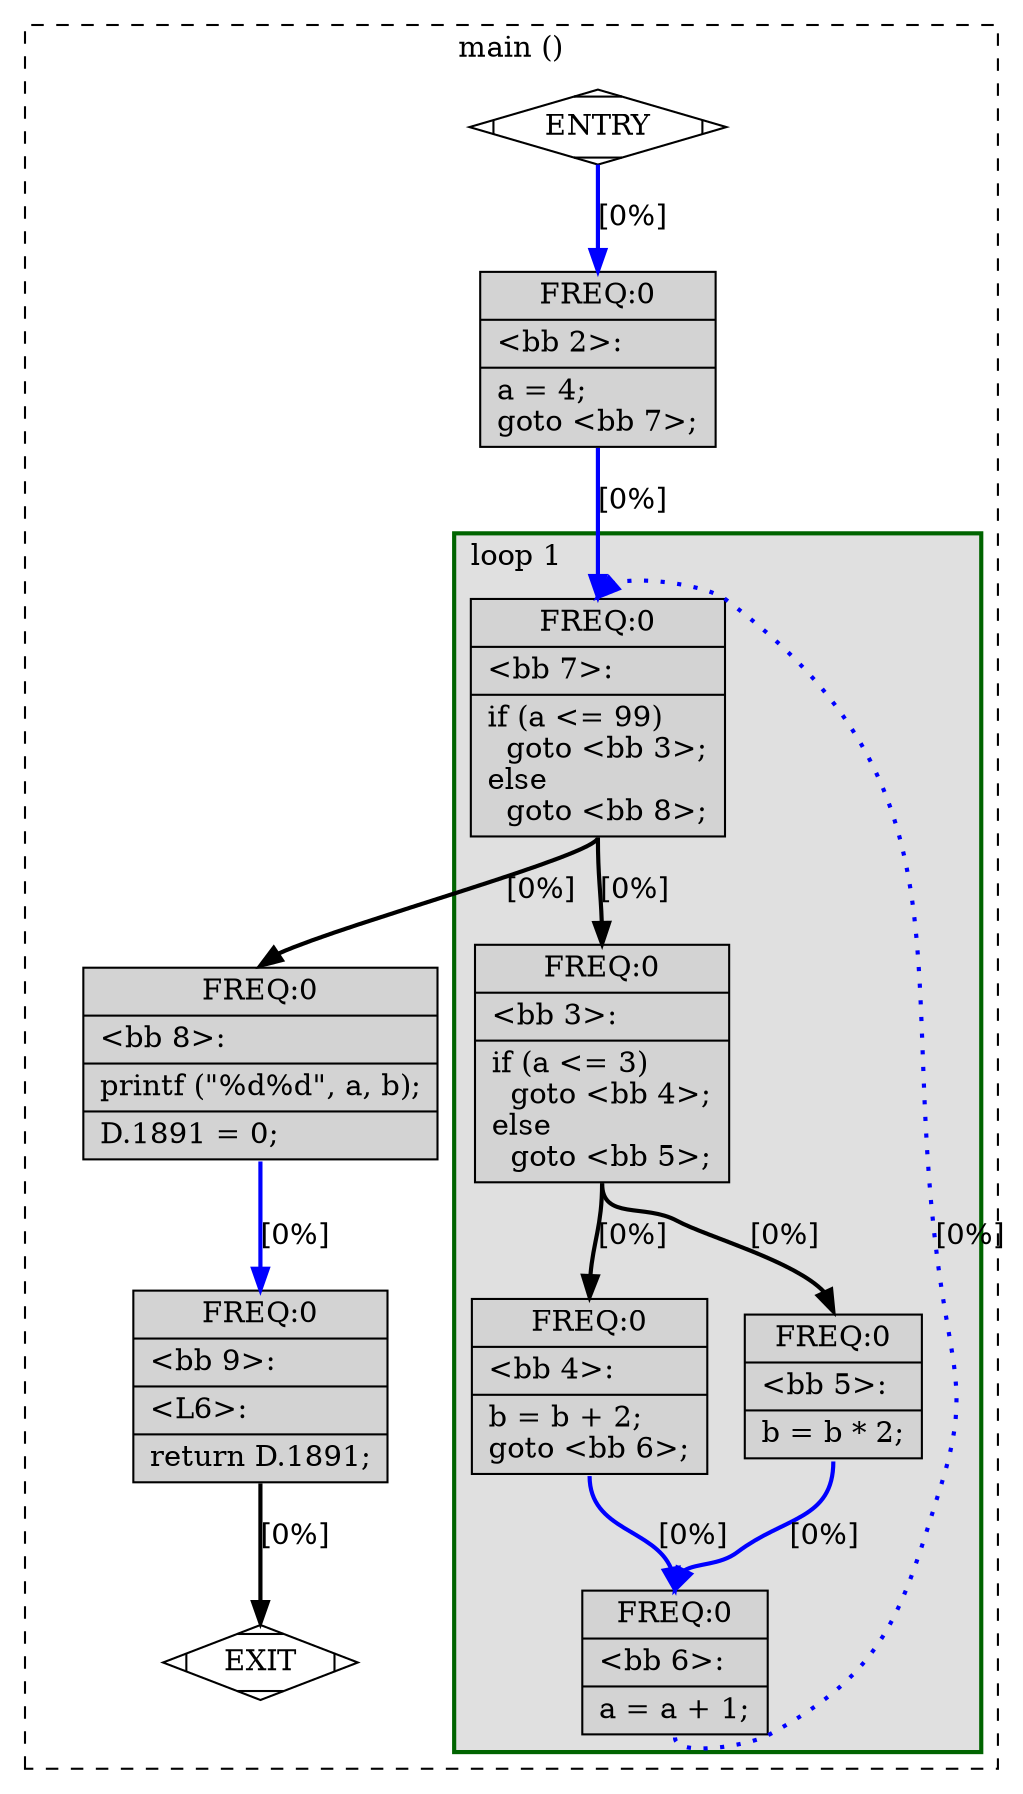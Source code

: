 digraph "B-3.c.011t.cfg" {
overlap=false;
subgraph "cluster_main" {
	style="dashed";
	color="black";
	label="main ()";
	subgraph cluster_10_1 {
	style="filled";
	color="darkgreen";
	fillcolor="grey88";
	label="loop 1";
	labeljust=l;
	penwidth=2;
	fn_10_basic_block_7 [shape=record,style=filled,fillcolor=lightgrey,label="{ FREQ:0 |\<bb\ 7\>:\l\
|if\ (a\ \<=\ 99)\l\
\ \ goto\ \<bb\ 3\>;\l\
else\l\
\ \ goto\ \<bb\ 8\>;\l\
}"];

	fn_10_basic_block_3 [shape=record,style=filled,fillcolor=lightgrey,label="{ FREQ:0 |\<bb\ 3\>:\l\
|if\ (a\ \<=\ 3)\l\
\ \ goto\ \<bb\ 4\>;\l\
else\l\
\ \ goto\ \<bb\ 5\>;\l\
}"];

	fn_10_basic_block_4 [shape=record,style=filled,fillcolor=lightgrey,label="{ FREQ:0 |\<bb\ 4\>:\l\
|b\ =\ b\ +\ 2;\l\
goto\ \<bb\ 6\>;\l\
}"];

	fn_10_basic_block_5 [shape=record,style=filled,fillcolor=lightgrey,label="{ FREQ:0 |\<bb\ 5\>:\l\
|b\ =\ b\ *\ 2;\l\
}"];

	fn_10_basic_block_6 [shape=record,style=filled,fillcolor=lightgrey,label="{ FREQ:0 |\<bb\ 6\>:\l\
|a\ =\ a\ +\ 1;\l\
}"];

	}
	fn_10_basic_block_0 [shape=Mdiamond,style=filled,fillcolor=white,label="ENTRY"];

	fn_10_basic_block_1 [shape=Mdiamond,style=filled,fillcolor=white,label="EXIT"];

	fn_10_basic_block_2 [shape=record,style=filled,fillcolor=lightgrey,label="{ FREQ:0 |\<bb\ 2\>:\l\
|a\ =\ 4;\l\
goto\ \<bb\ 7\>;\l\
}"];

	fn_10_basic_block_8 [shape=record,style=filled,fillcolor=lightgrey,label="{ FREQ:0 |\<bb\ 8\>:\l\
|printf\ (\"%d%d\",\ a,\ b);\l\
|D.1891\ =\ 0;\l\
}"];

	fn_10_basic_block_9 [shape=record,style=filled,fillcolor=lightgrey,label="{ FREQ:0 |\<bb\ 9\>:\l\
|\<L6\>:\l\
|return\ D.1891;\l\
}"];

	fn_10_basic_block_0:s -> fn_10_basic_block_2:n [style="solid,bold",color=blue,weight=100,constraint=true, label="[0%]"];
	fn_10_basic_block_2:s -> fn_10_basic_block_7:n [style="solid,bold",color=blue,weight=100,constraint=true, label="[0%]"];
	fn_10_basic_block_3:s -> fn_10_basic_block_4:n [style="solid,bold",color=black,weight=10,constraint=true, label="[0%]"];
	fn_10_basic_block_3:s -> fn_10_basic_block_5:n [style="solid,bold",color=black,weight=10,constraint=true, label="[0%]"];
	fn_10_basic_block_4:s -> fn_10_basic_block_6:n [style="solid,bold",color=blue,weight=100,constraint=true, label="[0%]"];
	fn_10_basic_block_5:s -> fn_10_basic_block_6:n [style="solid,bold",color=blue,weight=100,constraint=true, label="[0%]"];
	fn_10_basic_block_6:s -> fn_10_basic_block_7:n [style="dotted,bold",color=blue,weight=10,constraint=false, label="[0%]"];
	fn_10_basic_block_7:s -> fn_10_basic_block_3:n [style="solid,bold",color=black,weight=10,constraint=true, label="[0%]"];
	fn_10_basic_block_7:s -> fn_10_basic_block_8:n [style="solid,bold",color=black,weight=10,constraint=true, label="[0%]"];
	fn_10_basic_block_8:s -> fn_10_basic_block_9:n [style="solid,bold",color=blue,weight=100,constraint=true, label="[0%]"];
	fn_10_basic_block_9:s -> fn_10_basic_block_1:n [style="solid,bold",color=black,weight=10,constraint=true, label="[0%]"];
	fn_10_basic_block_0:s -> fn_10_basic_block_1:n [style="invis",constraint=true];
}
}
